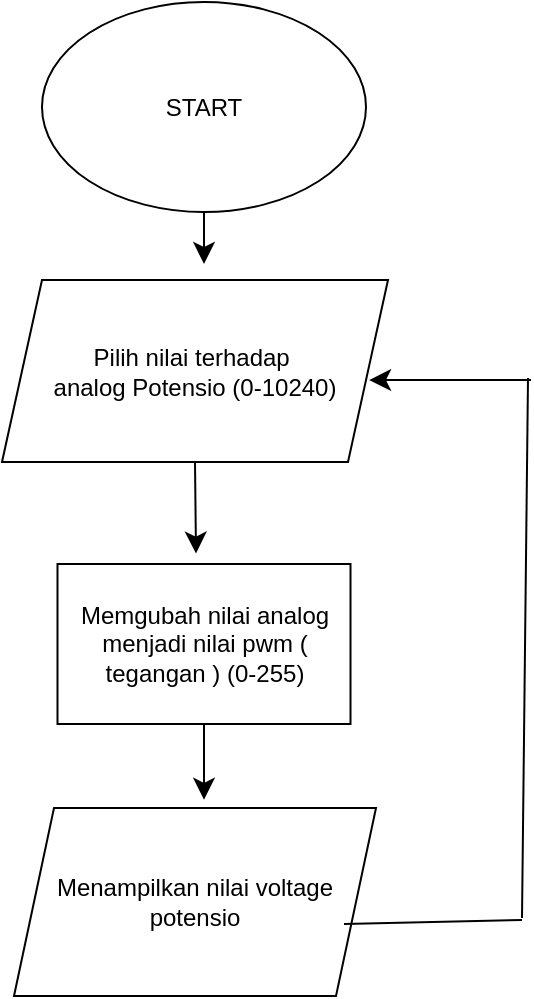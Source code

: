 <mxfile version="24.7.17">
  <diagram name="Copy of Page-1" id="eiiyd5EYJcoZtO_fnO8S">
    <mxGraphModel dx="472" dy="607" grid="0" gridSize="10" guides="1" tooltips="1" connect="1" arrows="1" fold="1" page="0" pageScale="1" pageWidth="850" pageHeight="1100" math="0" shadow="0">
      <root>
        <mxCell id="WWciUWRnBZZ9eofVKHLs-0" />
        <mxCell id="WWciUWRnBZZ9eofVKHLs-1" parent="WWciUWRnBZZ9eofVKHLs-0" />
        <mxCell id="WWciUWRnBZZ9eofVKHLs-2" style="edgeStyle=none;curved=1;rounded=0;orthogonalLoop=1;jettySize=auto;html=1;exitX=0.5;exitY=1;exitDx=0;exitDy=0;fontSize=12;startSize=8;endSize=8;" parent="WWciUWRnBZZ9eofVKHLs-1" source="WWciUWRnBZZ9eofVKHLs-3" edge="1">
          <mxGeometry relative="1" as="geometry">
            <mxPoint x="179" y="266.0" as="targetPoint" />
          </mxGeometry>
        </mxCell>
        <mxCell id="WWciUWRnBZZ9eofVKHLs-3" value="START" style="ellipse;whiteSpace=wrap;html=1;" parent="WWciUWRnBZZ9eofVKHLs-1" vertex="1">
          <mxGeometry x="98" y="135" width="162" height="105" as="geometry" />
        </mxCell>
        <mxCell id="WWciUWRnBZZ9eofVKHLs-4" style="edgeStyle=none;curved=1;rounded=0;orthogonalLoop=1;jettySize=auto;html=1;exitX=0.5;exitY=1;exitDx=0;exitDy=0;fontSize=12;startSize=8;endSize=8;" parent="WWciUWRnBZZ9eofVKHLs-1" source="WWciUWRnBZZ9eofVKHLs-5" edge="1">
          <mxGeometry relative="1" as="geometry">
            <mxPoint x="175" y="410.8" as="targetPoint" />
          </mxGeometry>
        </mxCell>
        <mxCell id="WWciUWRnBZZ9eofVKHLs-5" value="Pilih nilai terhadap&amp;nbsp;&lt;div&gt;analog Potensio (0-10240)&lt;/div&gt;" style="shape=parallelogram;perimeter=parallelogramPerimeter;whiteSpace=wrap;html=1;fixedSize=1;" parent="WWciUWRnBZZ9eofVKHLs-1" vertex="1">
          <mxGeometry x="78" y="274" width="193" height="91" as="geometry" />
        </mxCell>
        <mxCell id="WWciUWRnBZZ9eofVKHLs-7" value="Menampilkan nilai voltage potensio" style="shape=parallelogram;perimeter=parallelogramPerimeter;whiteSpace=wrap;html=1;fixedSize=1;" parent="WWciUWRnBZZ9eofVKHLs-1" vertex="1">
          <mxGeometry x="84" y="538" width="181" height="94" as="geometry" />
        </mxCell>
        <mxCell id="LKzTZfADCMagp4abgQNa-1" style="edgeStyle=none;curved=1;rounded=0;orthogonalLoop=1;jettySize=auto;html=1;exitX=0.5;exitY=1;exitDx=0;exitDy=0;fontSize=12;startSize=8;endSize=8;" parent="WWciUWRnBZZ9eofVKHLs-1" source="LKzTZfADCMagp4abgQNa-0" edge="1">
          <mxGeometry relative="1" as="geometry">
            <mxPoint x="179" y="533.909" as="targetPoint" />
          </mxGeometry>
        </mxCell>
        <mxCell id="LKzTZfADCMagp4abgQNa-0" value="Memgubah nilai analog menjadi nilai pwm ( tegangan ) (0-255)" style="rounded=0;whiteSpace=wrap;html=1;" parent="WWciUWRnBZZ9eofVKHLs-1" vertex="1">
          <mxGeometry x="105.75" y="416" width="146.5" height="80" as="geometry" />
        </mxCell>
        <mxCell id="LKzTZfADCMagp4abgQNa-2" value="" style="endArrow=none;html=1;rounded=0;fontSize=12;startSize=8;endSize=8;curved=1;" parent="WWciUWRnBZZ9eofVKHLs-1" edge="1">
          <mxGeometry width="50" height="50" relative="1" as="geometry">
            <mxPoint x="249" y="596" as="sourcePoint" />
            <mxPoint x="338" y="594" as="targetPoint" />
          </mxGeometry>
        </mxCell>
        <mxCell id="LKzTZfADCMagp4abgQNa-3" value="" style="endArrow=none;html=1;rounded=0;fontSize=12;startSize=8;endSize=8;curved=1;" parent="WWciUWRnBZZ9eofVKHLs-1" edge="1">
          <mxGeometry width="50" height="50" relative="1" as="geometry">
            <mxPoint x="338" y="593" as="sourcePoint" />
            <mxPoint x="341" y="323" as="targetPoint" />
          </mxGeometry>
        </mxCell>
        <mxCell id="LKzTZfADCMagp4abgQNa-4" value="" style="endArrow=classic;html=1;rounded=0;fontSize=12;startSize=8;endSize=8;curved=1;entryX=0.951;entryY=0.55;entryDx=0;entryDy=0;entryPerimeter=0;" parent="WWciUWRnBZZ9eofVKHLs-1" target="WWciUWRnBZZ9eofVKHLs-5" edge="1">
          <mxGeometry width="50" height="50" relative="1" as="geometry">
            <mxPoint x="342.5" y="324" as="sourcePoint" />
            <mxPoint x="259.995" y="321.797" as="targetPoint" />
            <Array as="points" />
          </mxGeometry>
        </mxCell>
      </root>
    </mxGraphModel>
  </diagram>
</mxfile>
